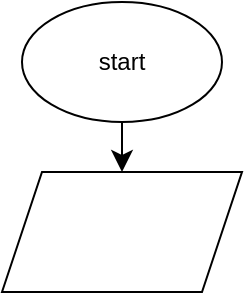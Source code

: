 <mxfile version="24.7.17">
  <diagram name="Page-1" id="BDMaca4tNWh2_gFdrc6Y">
    <mxGraphModel dx="1194" dy="608" grid="1" gridSize="10" guides="1" tooltips="1" connect="1" arrows="1" fold="1" page="1" pageScale="1" pageWidth="850" pageHeight="1100" math="0" shadow="0">
      <root>
        <mxCell id="0" />
        <mxCell id="1" parent="0" />
        <mxCell id="cHG2QNLBliySzH62v2Su-18" style="edgeStyle=orthogonalEdgeStyle;rounded=0;orthogonalLoop=1;jettySize=auto;html=1;exitX=0.5;exitY=1;exitDx=0;exitDy=0;entryX=0;entryY=0.5;entryDx=0;entryDy=0;" parent="1" edge="1">
          <mxGeometry relative="1" as="geometry">
            <mxPoint x="140" y="650.0" as="targetPoint" />
            <Array as="points">
              <mxPoint x="200" y="810" />
              <mxPoint x="90" y="810" />
              <mxPoint x="90" y="650" />
            </Array>
          </mxGeometry>
        </mxCell>
        <mxCell id="nhreAs8hlQunQq1dSl9s-2" value="" style="edgeStyle=none;curved=1;rounded=0;orthogonalLoop=1;jettySize=auto;html=1;fontSize=12;startSize=8;endSize=8;" edge="1" parent="1" source="Dd2x5SI80GlNWn_Gx7xL-1" target="nhreAs8hlQunQq1dSl9s-1">
          <mxGeometry relative="1" as="geometry" />
        </mxCell>
        <mxCell id="Dd2x5SI80GlNWn_Gx7xL-1" value="start" style="ellipse;whiteSpace=wrap;html=1;" parent="1" vertex="1">
          <mxGeometry x="153" y="95" width="100" height="60" as="geometry" />
        </mxCell>
        <mxCell id="nhreAs8hlQunQq1dSl9s-1" value="" style="shape=parallelogram;perimeter=parallelogramPerimeter;whiteSpace=wrap;html=1;fixedSize=1;" vertex="1" parent="1">
          <mxGeometry x="143" y="180" width="120" height="60" as="geometry" />
        </mxCell>
      </root>
    </mxGraphModel>
  </diagram>
</mxfile>
